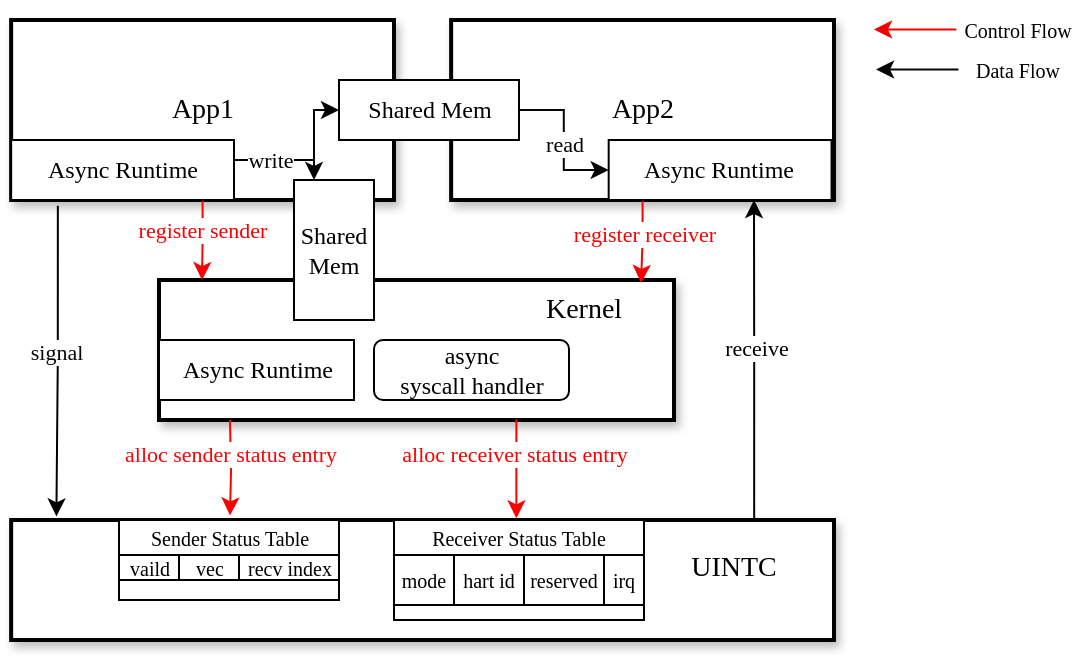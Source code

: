 <mxfile version="24.8.1">
  <diagram id="o5nvUfEdcB_Z8_vFqPmU" name="第 1 页">
    <mxGraphModel dx="723" dy="-3708" grid="1" gridSize="10" guides="1" tooltips="1" connect="1" arrows="1" fold="1" page="1" pageScale="1" pageWidth="1169" pageHeight="827" math="0" shadow="0">
      <root>
        <mxCell id="0" />
        <mxCell id="1" parent="0" />
        <mxCell id="rF3rQbnVZQ3ykrwLCHyt-1" value="&lt;font style=&quot;font-size: 14px;&quot; face=&quot;Times New Roman&quot;&gt;App1&lt;/font&gt;" style="rounded=0;whiteSpace=wrap;html=1;strokeWidth=2;container=0;shadow=1;" parent="1" vertex="1">
          <mxGeometry x="48.57" y="4250" width="191.43" height="90" as="geometry" />
        </mxCell>
        <mxCell id="rF3rQbnVZQ3ykrwLCHyt-2" value="&lt;font style=&quot;font-size: 14px;&quot; face=&quot;Times New Roman&quot;&gt;App2&lt;/font&gt;" style="rounded=0;whiteSpace=wrap;html=1;strokeWidth=2;container=0;shadow=1;" parent="1" vertex="1">
          <mxGeometry x="268.57" y="4250" width="191.43" height="90" as="geometry" />
        </mxCell>
        <mxCell id="rF3rQbnVZQ3ykrwLCHyt-3" value="" style="rounded=0;whiteSpace=wrap;html=1;strokeWidth=2;container=0;shadow=1;" parent="1" vertex="1">
          <mxGeometry x="122.5" y="4380" width="257.5" height="70" as="geometry" />
        </mxCell>
        <mxCell id="rF3rQbnVZQ3ykrwLCHyt-4" value="" style="rounded=0;whiteSpace=wrap;html=1;strokeWidth=2;container=0;shadow=1;" parent="1" vertex="1">
          <mxGeometry x="48.57" y="4500" width="411.43" height="60" as="geometry" />
        </mxCell>
        <mxCell id="rF3rQbnVZQ3ykrwLCHyt-5" value="&lt;font face=&quot;Times New Roman&quot;&gt;Shared Mem&lt;/font&gt;" style="rounded=0;whiteSpace=wrap;html=1;" parent="1" vertex="1">
          <mxGeometry x="212.5" y="4280" width="90" height="30" as="geometry" />
        </mxCell>
        <mxCell id="rF3rQbnVZQ3ykrwLCHyt-6" style="edgeStyle=orthogonalEdgeStyle;rounded=0;orthogonalLoop=1;jettySize=auto;html=1;exitX=0.5;exitY=1;exitDx=0;exitDy=0;strokeColor=#ff0000;" parent="1" source="rF3rQbnVZQ3ykrwLCHyt-1" edge="1">
          <mxGeometry relative="1" as="geometry">
            <mxPoint x="144" y="4380" as="targetPoint" />
          </mxGeometry>
        </mxCell>
        <mxCell id="rF3rQbnVZQ3ykrwLCHyt-7" value="&lt;font color=&quot;#fa0000&quot; face=&quot;Times New Roman&quot;&gt;register sender&lt;/font&gt;" style="edgeLabel;html=1;align=center;verticalAlign=middle;resizable=0;points=[];" parent="rF3rQbnVZQ3ykrwLCHyt-6" vertex="1" connectable="0">
          <mxGeometry x="-0.248" y="-1" relative="1" as="geometry">
            <mxPoint as="offset" />
          </mxGeometry>
        </mxCell>
        <mxCell id="rF3rQbnVZQ3ykrwLCHyt-8" style="edgeStyle=orthogonalEdgeStyle;rounded=0;orthogonalLoop=1;jettySize=auto;html=1;entryX=0.266;entryY=-0.038;entryDx=0;entryDy=0;entryPerimeter=0;strokeColor=#ff0000;" parent="1" target="rF3rQbnVZQ3ykrwLCHyt-4" edge="1">
          <mxGeometry relative="1" as="geometry">
            <mxPoint x="158" y="4450" as="sourcePoint" />
            <mxPoint x="154" y="4392" as="targetPoint" />
          </mxGeometry>
        </mxCell>
        <mxCell id="rF3rQbnVZQ3ykrwLCHyt-9" value="&lt;font color=&quot;#fc0303&quot; face=&quot;Times New Roman&quot;&gt;alloc sender status entry&lt;/font&gt;" style="edgeLabel;html=1;align=center;verticalAlign=middle;resizable=0;points=[];" parent="rF3rQbnVZQ3ykrwLCHyt-8" vertex="1" connectable="0">
          <mxGeometry x="-0.27" y="-1" relative="1" as="geometry">
            <mxPoint y="-1" as="offset" />
          </mxGeometry>
        </mxCell>
        <mxCell id="rF3rQbnVZQ3ykrwLCHyt-10" style="edgeStyle=orthogonalEdgeStyle;rounded=0;orthogonalLoop=1;jettySize=auto;html=1;exitX=0.5;exitY=1;exitDx=0;exitDy=0;entryX=0.936;entryY=0.021;entryDx=0;entryDy=0;entryPerimeter=0;strokeColor=#fa0000;" parent="1" source="rF3rQbnVZQ3ykrwLCHyt-2" target="rF3rQbnVZQ3ykrwLCHyt-3" edge="1">
          <mxGeometry relative="1" as="geometry">
            <mxPoint x="154" y="4350" as="sourcePoint" />
            <mxPoint x="154" y="4392" as="targetPoint" />
          </mxGeometry>
        </mxCell>
        <mxCell id="rF3rQbnVZQ3ykrwLCHyt-11" value="&lt;font color=&quot;#f90101&quot; face=&quot;Times New Roman&quot;&gt;register receiver&lt;/font&gt;" style="edgeLabel;html=1;align=center;verticalAlign=middle;resizable=0;points=[];" parent="rF3rQbnVZQ3ykrwLCHyt-10" vertex="1" connectable="0">
          <mxGeometry x="-0.227" relative="1" as="geometry">
            <mxPoint as="offset" />
          </mxGeometry>
        </mxCell>
        <mxCell id="rF3rQbnVZQ3ykrwLCHyt-12" style="edgeStyle=orthogonalEdgeStyle;rounded=0;orthogonalLoop=1;jettySize=auto;html=1;entryX=0.614;entryY=-0.014;entryDx=0;entryDy=0;entryPerimeter=0;exitX=0.694;exitY=0.994;exitDx=0;exitDy=0;exitPerimeter=0;strokeColor=#ff0000;" parent="1" source="rF3rQbnVZQ3ykrwLCHyt-3" target="rF3rQbnVZQ3ykrwLCHyt-4" edge="1">
          <mxGeometry relative="1" as="geometry">
            <mxPoint x="168" y="4420" as="sourcePoint" />
            <mxPoint x="168" y="4459" as="targetPoint" />
          </mxGeometry>
        </mxCell>
        <mxCell id="rF3rQbnVZQ3ykrwLCHyt-13" value="&lt;font color=&quot;#f90101&quot; face=&quot;Times New Roman&quot;&gt;alloc receiver status entry&lt;/font&gt;" style="edgeLabel;html=1;align=center;verticalAlign=middle;resizable=0;points=[];" parent="rF3rQbnVZQ3ykrwLCHyt-12" vertex="1" connectable="0">
          <mxGeometry x="-0.27" y="-1" relative="1" as="geometry">
            <mxPoint y="-1" as="offset" />
          </mxGeometry>
        </mxCell>
        <mxCell id="rF3rQbnVZQ3ykrwLCHyt-14" style="edgeStyle=orthogonalEdgeStyle;rounded=0;orthogonalLoop=1;jettySize=auto;html=1;entryX=0.055;entryY=-0.03;entryDx=0;entryDy=0;entryPerimeter=0;exitX=0.122;exitY=1.032;exitDx=0;exitDy=0;exitPerimeter=0;fillColor=#f8cecc;strokeColor=#000000;" parent="1" source="rF3rQbnVZQ3ykrwLCHyt-1" target="rF3rQbnVZQ3ykrwLCHyt-4" edge="1">
          <mxGeometry relative="1" as="geometry">
            <mxPoint x="168" y="4420" as="sourcePoint" />
            <mxPoint x="168" y="4459" as="targetPoint" />
          </mxGeometry>
        </mxCell>
        <mxCell id="rF3rQbnVZQ3ykrwLCHyt-15" value="&lt;span style=&quot;font-family: &amp;quot;Times New Roman&amp;quot;;&quot;&gt;&lt;font color=&quot;#080808&quot;&gt;signal&lt;/font&gt;&lt;/span&gt;" style="edgeLabel;html=1;align=center;verticalAlign=middle;resizable=0;points=[];" parent="rF3rQbnVZQ3ykrwLCHyt-14" vertex="1" connectable="0">
          <mxGeometry x="-0.063" y="-1" relative="1" as="geometry">
            <mxPoint as="offset" />
          </mxGeometry>
        </mxCell>
        <mxCell id="rF3rQbnVZQ3ykrwLCHyt-16" style="edgeStyle=orthogonalEdgeStyle;rounded=0;orthogonalLoop=1;jettySize=auto;html=1;strokeColor=#000000;exitX=0.903;exitY=0;exitDx=0;exitDy=0;exitPerimeter=0;" parent="1" source="rF3rQbnVZQ3ykrwLCHyt-4" edge="1">
          <mxGeometry relative="1" as="geometry">
            <mxPoint x="420" y="4447" as="sourcePoint" />
            <mxPoint x="420" y="4340" as="targetPoint" />
          </mxGeometry>
        </mxCell>
        <mxCell id="rF3rQbnVZQ3ykrwLCHyt-17" value="&lt;span style=&quot;font-family: &amp;quot;Times New Roman&amp;quot;;&quot;&gt;receive&lt;/span&gt;" style="edgeLabel;html=1;align=center;verticalAlign=middle;resizable=0;points=[];" parent="rF3rQbnVZQ3ykrwLCHyt-16" vertex="1" connectable="0">
          <mxGeometry x="0.079" relative="1" as="geometry">
            <mxPoint as="offset" />
          </mxGeometry>
        </mxCell>
        <mxCell id="rF3rQbnVZQ3ykrwLCHyt-18" value="&lt;font face=&quot;Times New Roman&quot;&gt;Async Runtime&lt;/font&gt;" style="rounded=0;whiteSpace=wrap;html=1;" parent="1" vertex="1">
          <mxGeometry x="48.57" y="4310" width="111.43" height="30" as="geometry" />
        </mxCell>
        <mxCell id="rF3rQbnVZQ3ykrwLCHyt-19" value="&lt;font face=&quot;Times New Roman&quot;&gt;Async Runtime&lt;/font&gt;" style="rounded=0;whiteSpace=wrap;html=1;" parent="1" vertex="1">
          <mxGeometry x="347.34" y="4310" width="111.43" height="30" as="geometry" />
        </mxCell>
        <mxCell id="rF3rQbnVZQ3ykrwLCHyt-20" value="" style="rounded=0;whiteSpace=wrap;html=1;" parent="1" vertex="1">
          <mxGeometry x="240" y="4520" width="125" height="30" as="geometry" />
        </mxCell>
        <mxCell id="rF3rQbnVZQ3ykrwLCHyt-21" value="&lt;font style=&quot;font-size: 10px;&quot; face=&quot;Times New Roman&quot;&gt;mode&lt;/font&gt;" style="rounded=0;whiteSpace=wrap;html=1;" parent="1" vertex="1">
          <mxGeometry x="240" y="4517.5" width="30" height="25" as="geometry" />
        </mxCell>
        <mxCell id="rF3rQbnVZQ3ykrwLCHyt-22" value="&lt;font style=&quot;font-size: 10px;&quot; face=&quot;Times New Roman&quot;&gt;hart id&lt;/font&gt;" style="rounded=0;whiteSpace=wrap;html=1;" parent="1" vertex="1">
          <mxGeometry x="270" y="4517.5" width="35" height="25" as="geometry" />
        </mxCell>
        <mxCell id="rF3rQbnVZQ3ykrwLCHyt-23" value="&lt;font face=&quot;Times New Roman&quot; style=&quot;font-size: 10px;&quot;&gt;reserved&lt;/font&gt;" style="rounded=0;whiteSpace=wrap;html=1;" parent="1" vertex="1">
          <mxGeometry x="305" y="4517.5" width="40" height="25" as="geometry" />
        </mxCell>
        <mxCell id="rF3rQbnVZQ3ykrwLCHyt-24" value="&lt;font face=&quot;Times New Roman&quot; style=&quot;font-size: 10px;&quot;&gt;irq&lt;/font&gt;" style="rounded=0;whiteSpace=wrap;html=1;" parent="1" vertex="1">
          <mxGeometry x="345" y="4517.5" width="20" height="25" as="geometry" />
        </mxCell>
        <mxCell id="rF3rQbnVZQ3ykrwLCHyt-25" value="" style="rounded=0;whiteSpace=wrap;html=1;" parent="1" vertex="1">
          <mxGeometry x="102.5" y="4520" width="110" height="20" as="geometry" />
        </mxCell>
        <mxCell id="rF3rQbnVZQ3ykrwLCHyt-26" value="&lt;font face=&quot;Times New Roman&quot;&gt;&lt;span style=&quot;font-size: 10px;&quot;&gt;vaild&lt;/span&gt;&lt;/font&gt;" style="rounded=0;whiteSpace=wrap;html=1;" parent="1" vertex="1">
          <mxGeometry x="102.5" y="4517.5" width="30" height="12.5" as="geometry" />
        </mxCell>
        <mxCell id="rF3rQbnVZQ3ykrwLCHyt-27" value="&lt;font face=&quot;Times New Roman&quot;&gt;&lt;span style=&quot;font-size: 10px;&quot;&gt;vec&lt;/span&gt;&lt;/font&gt;" style="rounded=0;whiteSpace=wrap;html=1;" parent="1" vertex="1">
          <mxGeometry x="132.5" y="4517.5" width="30" height="12.5" as="geometry" />
        </mxCell>
        <mxCell id="rF3rQbnVZQ3ykrwLCHyt-28" value="&lt;font face=&quot;Times New Roman&quot;&gt;&lt;span style=&quot;font-size: 10px;&quot;&gt;recv index&lt;/span&gt;&lt;/font&gt;" style="rounded=0;whiteSpace=wrap;html=1;" parent="1" vertex="1">
          <mxGeometry x="162.5" y="4517.5" width="50" height="12.5" as="geometry" />
        </mxCell>
        <mxCell id="rF3rQbnVZQ3ykrwLCHyt-29" value="&lt;font style=&quot;font-size: 10px;&quot; face=&quot;Times New Roman&quot;&gt;Receiver Status Table&lt;/font&gt;" style="rounded=0;whiteSpace=wrap;html=1;" parent="1" vertex="1">
          <mxGeometry x="240" y="4500" width="125" height="17.5" as="geometry" />
        </mxCell>
        <mxCell id="rF3rQbnVZQ3ykrwLCHyt-30" value="&lt;font style=&quot;font-size: 10px;&quot; face=&quot;Times New Roman&quot;&gt;Sender Status Table&lt;/font&gt;" style="rounded=0;whiteSpace=wrap;html=1;" parent="1" vertex="1">
          <mxGeometry x="102.5" y="4500" width="110" height="17.5" as="geometry" />
        </mxCell>
        <mxCell id="rF3rQbnVZQ3ykrwLCHyt-31" value="&lt;font face=&quot;Times New Roman&quot;&gt;Async Runtime&lt;/font&gt;" style="rounded=0;whiteSpace=wrap;html=1;" parent="1" vertex="1">
          <mxGeometry x="122.5" y="4410" width="97.5" height="30" as="geometry" />
        </mxCell>
        <mxCell id="rF3rQbnVZQ3ykrwLCHyt-32" style="edgeStyle=orthogonalEdgeStyle;rounded=0;orthogonalLoop=1;jettySize=auto;html=1;entryX=0;entryY=0.5;entryDx=0;entryDy=0;exitX=1;exitY=0.5;exitDx=0;exitDy=0;fillColor=#f8cecc;strokeColor=#030303;" parent="1" source="rF3rQbnVZQ3ykrwLCHyt-18" target="rF3rQbnVZQ3ykrwLCHyt-5" edge="1">
          <mxGeometry relative="1" as="geometry">
            <mxPoint x="82" y="4353" as="sourcePoint" />
            <mxPoint x="81" y="4509" as="targetPoint" />
            <Array as="points">
              <mxPoint x="160" y="4320" />
              <mxPoint x="200" y="4320" />
              <mxPoint x="200" y="4295" />
            </Array>
          </mxGeometry>
        </mxCell>
        <mxCell id="rF3rQbnVZQ3ykrwLCHyt-33" value="&lt;font color=&quot;#050505&quot; face=&quot;Times New Roman&quot;&gt;write&lt;/font&gt;" style="edgeLabel;html=1;align=center;verticalAlign=middle;resizable=0;points=[];" parent="rF3rQbnVZQ3ykrwLCHyt-32" vertex="1" connectable="0">
          <mxGeometry x="-0.46" relative="1" as="geometry">
            <mxPoint as="offset" />
          </mxGeometry>
        </mxCell>
        <mxCell id="rF3rQbnVZQ3ykrwLCHyt-34" style="edgeStyle=orthogonalEdgeStyle;rounded=0;orthogonalLoop=1;jettySize=auto;html=1;entryX=0;entryY=0.5;entryDx=0;entryDy=0;exitX=1;exitY=0.5;exitDx=0;exitDy=0;fillColor=#f8cecc;strokeColor=#050505;" parent="1" source="rF3rQbnVZQ3ykrwLCHyt-5" target="rF3rQbnVZQ3ykrwLCHyt-19" edge="1">
          <mxGeometry relative="1" as="geometry">
            <mxPoint x="170" y="4335" as="sourcePoint" />
            <mxPoint x="223" y="4305" as="targetPoint" />
          </mxGeometry>
        </mxCell>
        <mxCell id="rF3rQbnVZQ3ykrwLCHyt-35" value="&lt;font color=&quot;#030303&quot; face=&quot;Times New Roman&quot;&gt;read&lt;/font&gt;" style="edgeLabel;html=1;align=center;verticalAlign=middle;resizable=0;points=[];" parent="rF3rQbnVZQ3ykrwLCHyt-34" vertex="1" connectable="0">
          <mxGeometry x="0.046" relative="1" as="geometry">
            <mxPoint as="offset" />
          </mxGeometry>
        </mxCell>
        <mxCell id="rF3rQbnVZQ3ykrwLCHyt-36" value="" style="endArrow=classic;html=1;rounded=0;strokeColor=#f20202;" parent="1" edge="1">
          <mxGeometry width="50" height="50" relative="1" as="geometry">
            <mxPoint x="521.17" y="4254.75" as="sourcePoint" />
            <mxPoint x="480.0" y="4254.75" as="targetPoint" />
          </mxGeometry>
        </mxCell>
        <mxCell id="rF3rQbnVZQ3ykrwLCHyt-37" value="" style="endArrow=classic;html=1;rounded=0;strokeColor=#050505;" parent="1" edge="1">
          <mxGeometry width="50" height="50" relative="1" as="geometry">
            <mxPoint x="522.21" y="4274.75" as="sourcePoint" />
            <mxPoint x="481.04" y="4274.75" as="targetPoint" />
          </mxGeometry>
        </mxCell>
        <mxCell id="rF3rQbnVZQ3ykrwLCHyt-38" value="&lt;font face=&quot;Times New Roman&quot; style=&quot;font-size: 10px;&quot;&gt;Control Flow&lt;/font&gt;" style="text;html=1;align=center;verticalAlign=middle;whiteSpace=wrap;rounded=0;" parent="1" vertex="1">
          <mxGeometry x="522.21" y="4240" width="60" height="30" as="geometry" />
        </mxCell>
        <mxCell id="rF3rQbnVZQ3ykrwLCHyt-39" value="&lt;font face=&quot;Times New Roman&quot; style=&quot;font-size: 10px;&quot;&gt;Data Flow&lt;/font&gt;" style="text;html=1;align=center;verticalAlign=middle;whiteSpace=wrap;rounded=0;" parent="1" vertex="1">
          <mxGeometry x="522.21" y="4260" width="60" height="30" as="geometry" />
        </mxCell>
        <mxCell id="rF3rQbnVZQ3ykrwLCHyt-40" value="&lt;font style=&quot;font-size: 12px;&quot; face=&quot;Times New Roman&quot;&gt;Shared Mem&lt;/font&gt;" style="rounded=0;whiteSpace=wrap;html=1;" parent="1" vertex="1">
          <mxGeometry x="190" y="4330" width="40" height="70" as="geometry" />
        </mxCell>
        <mxCell id="rF3rQbnVZQ3ykrwLCHyt-41" value="&lt;div&gt;&lt;span style=&quot;background-color: initial;&quot;&gt;&lt;font face=&quot;Times New Roman&quot;&gt;async&lt;/font&gt;&lt;/span&gt;&lt;/div&gt;&lt;div&gt;&lt;span style=&quot;background-color: initial;&quot;&gt;&lt;font face=&quot;Times New Roman&quot;&gt;syscall handler&lt;/font&gt;&lt;/span&gt;&lt;br&gt;&lt;/div&gt;" style="rounded=1;whiteSpace=wrap;html=1;" parent="1" vertex="1">
          <mxGeometry x="230" y="4410" width="97.5" height="30" as="geometry" />
        </mxCell>
        <mxCell id="rF3rQbnVZQ3ykrwLCHyt-42" style="edgeStyle=orthogonalEdgeStyle;rounded=0;orthogonalLoop=1;jettySize=auto;html=1;strokeColor=#050505;entryX=0.25;entryY=0;entryDx=0;entryDy=0;" parent="1" target="rF3rQbnVZQ3ykrwLCHyt-40" edge="1">
          <mxGeometry relative="1" as="geometry">
            <mxPoint x="200" y="4320" as="sourcePoint" />
            <mxPoint x="430" y="4350" as="targetPoint" />
          </mxGeometry>
        </mxCell>
        <mxCell id="rF3rQbnVZQ3ykrwLCHyt-43" value="&lt;font face=&quot;Times New Roman&quot; style=&quot;font-size: 14px;&quot;&gt;Kernel&lt;/font&gt;" style="text;html=1;align=center;verticalAlign=middle;whiteSpace=wrap;rounded=0;" parent="1" vertex="1">
          <mxGeometry x="305" y="4380" width="60" height="30" as="geometry" />
        </mxCell>
        <mxCell id="rF3rQbnVZQ3ykrwLCHyt-44" value="&lt;font face=&quot;Times New Roman&quot; style=&quot;font-size: 14px;&quot;&gt;UINTC&lt;/font&gt;" style="text;html=1;align=center;verticalAlign=middle;whiteSpace=wrap;rounded=0;" parent="1" vertex="1">
          <mxGeometry x="380" y="4508.75" width="60" height="30" as="geometry" />
        </mxCell>
      </root>
    </mxGraphModel>
  </diagram>
</mxfile>
